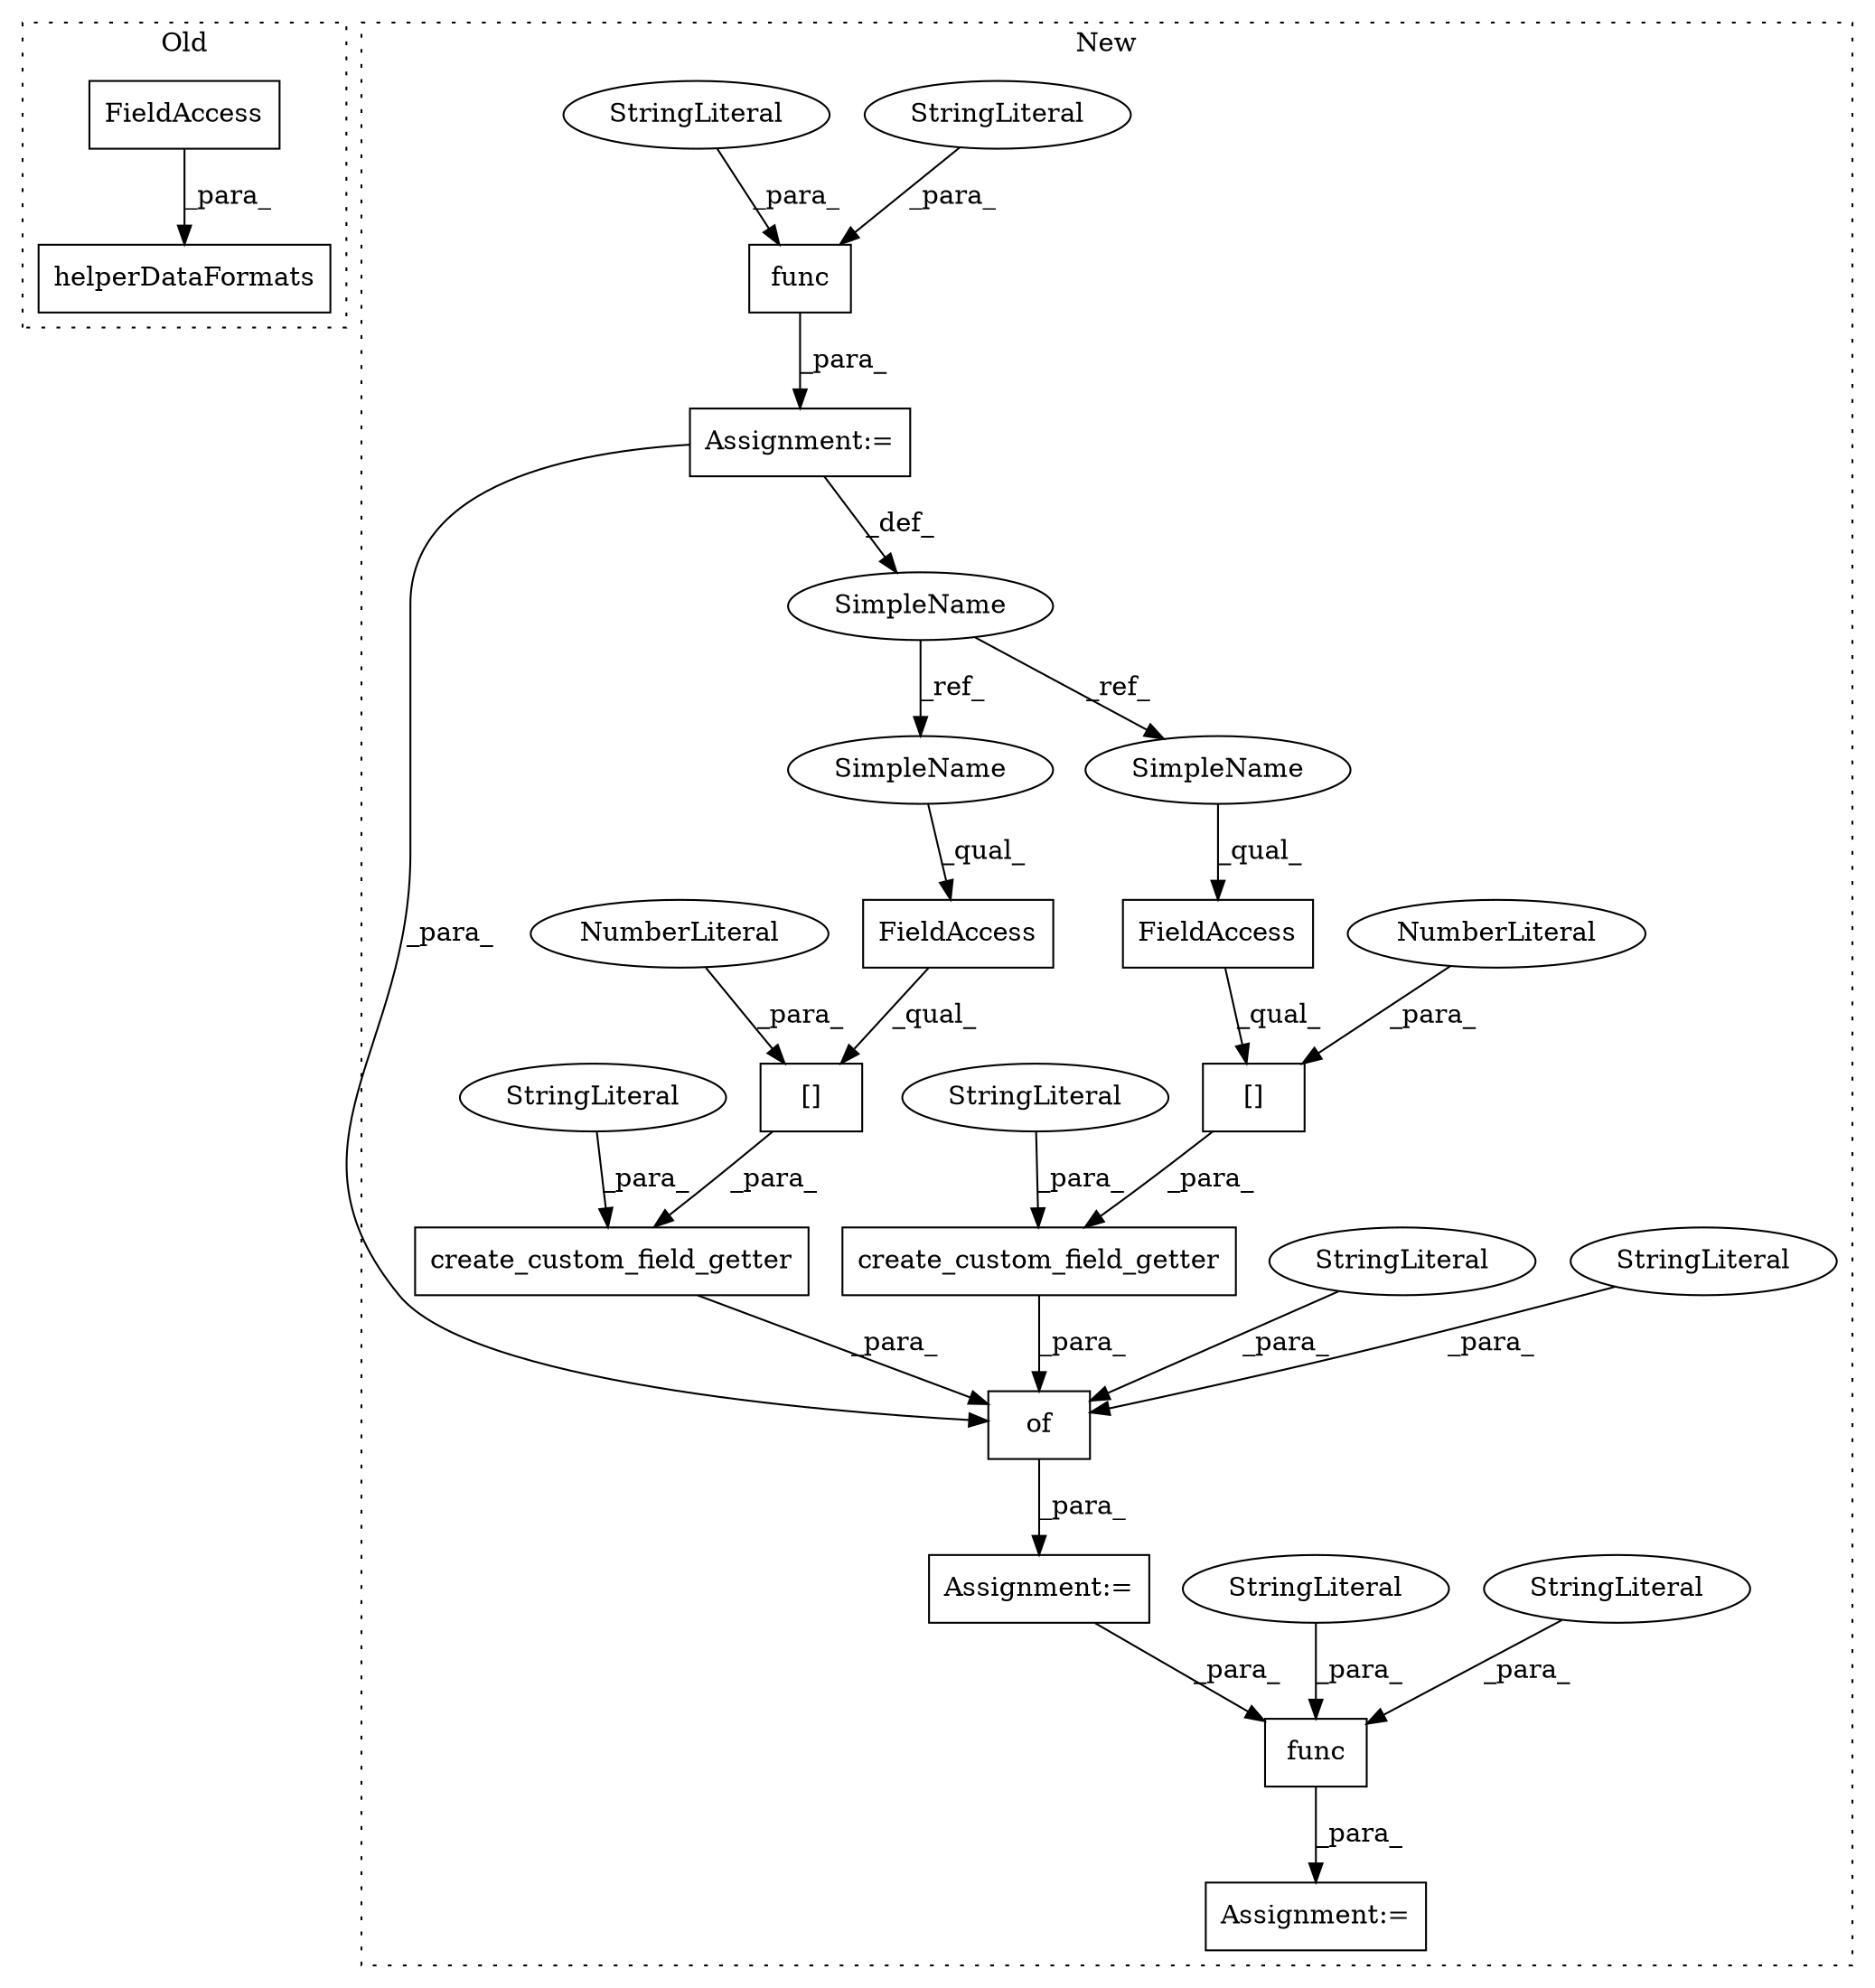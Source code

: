 digraph G {
subgraph cluster0 {
1 [label="helperDataFormats" a="32" s="11686,11710" l="18,1" shape="box"];
22 [label="FieldAccess" a="22" s="11704" l="4" shape="box"];
label = "Old";
style="dotted";
}
subgraph cluster1 {
2 [label="func" a="32" s="10413,10447" l="5,1" shape="box"];
3 [label="create_custom_field_getter" a="32" s="10353,10399" l="27,1" shape="box"];
4 [label="func" a="32" s="10144,10164" l="5,1" shape="box"];
5 [label="create_custom_field_getter" a="32" s="10301,10347" l="27,1" shape="box"];
6 [label="of" a="32" s="10294,10400" l="3,1" shape="box"];
7 [label="StringLiteral" a="45" s="10396" l="3" shape="ellipse"];
8 [label="Assignment:=" a="7" s="10412" l="1" shape="box"];
9 [label="StringLiteral" a="45" s="10297" l="3" shape="ellipse"];
10 [label="Assignment:=" a="7" s="10143" l="1" shape="box"];
11 [label="StringLiteral" a="45" s="10349" l="3" shape="ellipse"];
12 [label="StringLiteral" a="45" s="10344" l="3" shape="ellipse"];
13 [label="StringLiteral" a="45" s="10418" l="7" shape="ellipse"];
14 [label="StringLiteral" a="45" s="10149" l="7" shape="ellipse"];
15 [label="Assignment:=" a="7" s="10289" l="1" shape="box"];
16 [label="StringLiteral" a="45" s="10157" l="7" shape="ellipse"];
17 [label="StringLiteral" a="45" s="10426" l="7" shape="ellipse"];
18 [label="[]" a="2" s="10328,10342" l="13,1" shape="box"];
19 [label="NumberLiteral" a="34" s="10341" l="1" shape="ellipse"];
20 [label="[]" a="2" s="10380,10394" l="13,1" shape="box"];
21 [label="NumberLiteral" a="34" s="10393" l="1" shape="ellipse"];
23 [label="FieldAccess" a="22" s="10380" l="12" shape="box"];
24 [label="SimpleName" a="42" s="10138" l="5" shape="ellipse"];
25 [label="FieldAccess" a="22" s="10328" l="12" shape="box"];
26 [label="SimpleName" a="42" s="10328" l="5" shape="ellipse"];
27 [label="SimpleName" a="42" s="10380" l="5" shape="ellipse"];
label = "New";
style="dotted";
}
2 -> 8 [label="_para_"];
3 -> 6 [label="_para_"];
4 -> 10 [label="_para_"];
5 -> 6 [label="_para_"];
6 -> 15 [label="_para_"];
7 -> 3 [label="_para_"];
9 -> 6 [label="_para_"];
10 -> 6 [label="_para_"];
10 -> 24 [label="_def_"];
11 -> 6 [label="_para_"];
12 -> 5 [label="_para_"];
13 -> 2 [label="_para_"];
14 -> 4 [label="_para_"];
15 -> 2 [label="_para_"];
16 -> 4 [label="_para_"];
17 -> 2 [label="_para_"];
18 -> 5 [label="_para_"];
19 -> 18 [label="_para_"];
20 -> 3 [label="_para_"];
21 -> 20 [label="_para_"];
22 -> 1 [label="_para_"];
23 -> 20 [label="_qual_"];
24 -> 26 [label="_ref_"];
24 -> 27 [label="_ref_"];
25 -> 18 [label="_qual_"];
26 -> 25 [label="_qual_"];
27 -> 23 [label="_qual_"];
}
